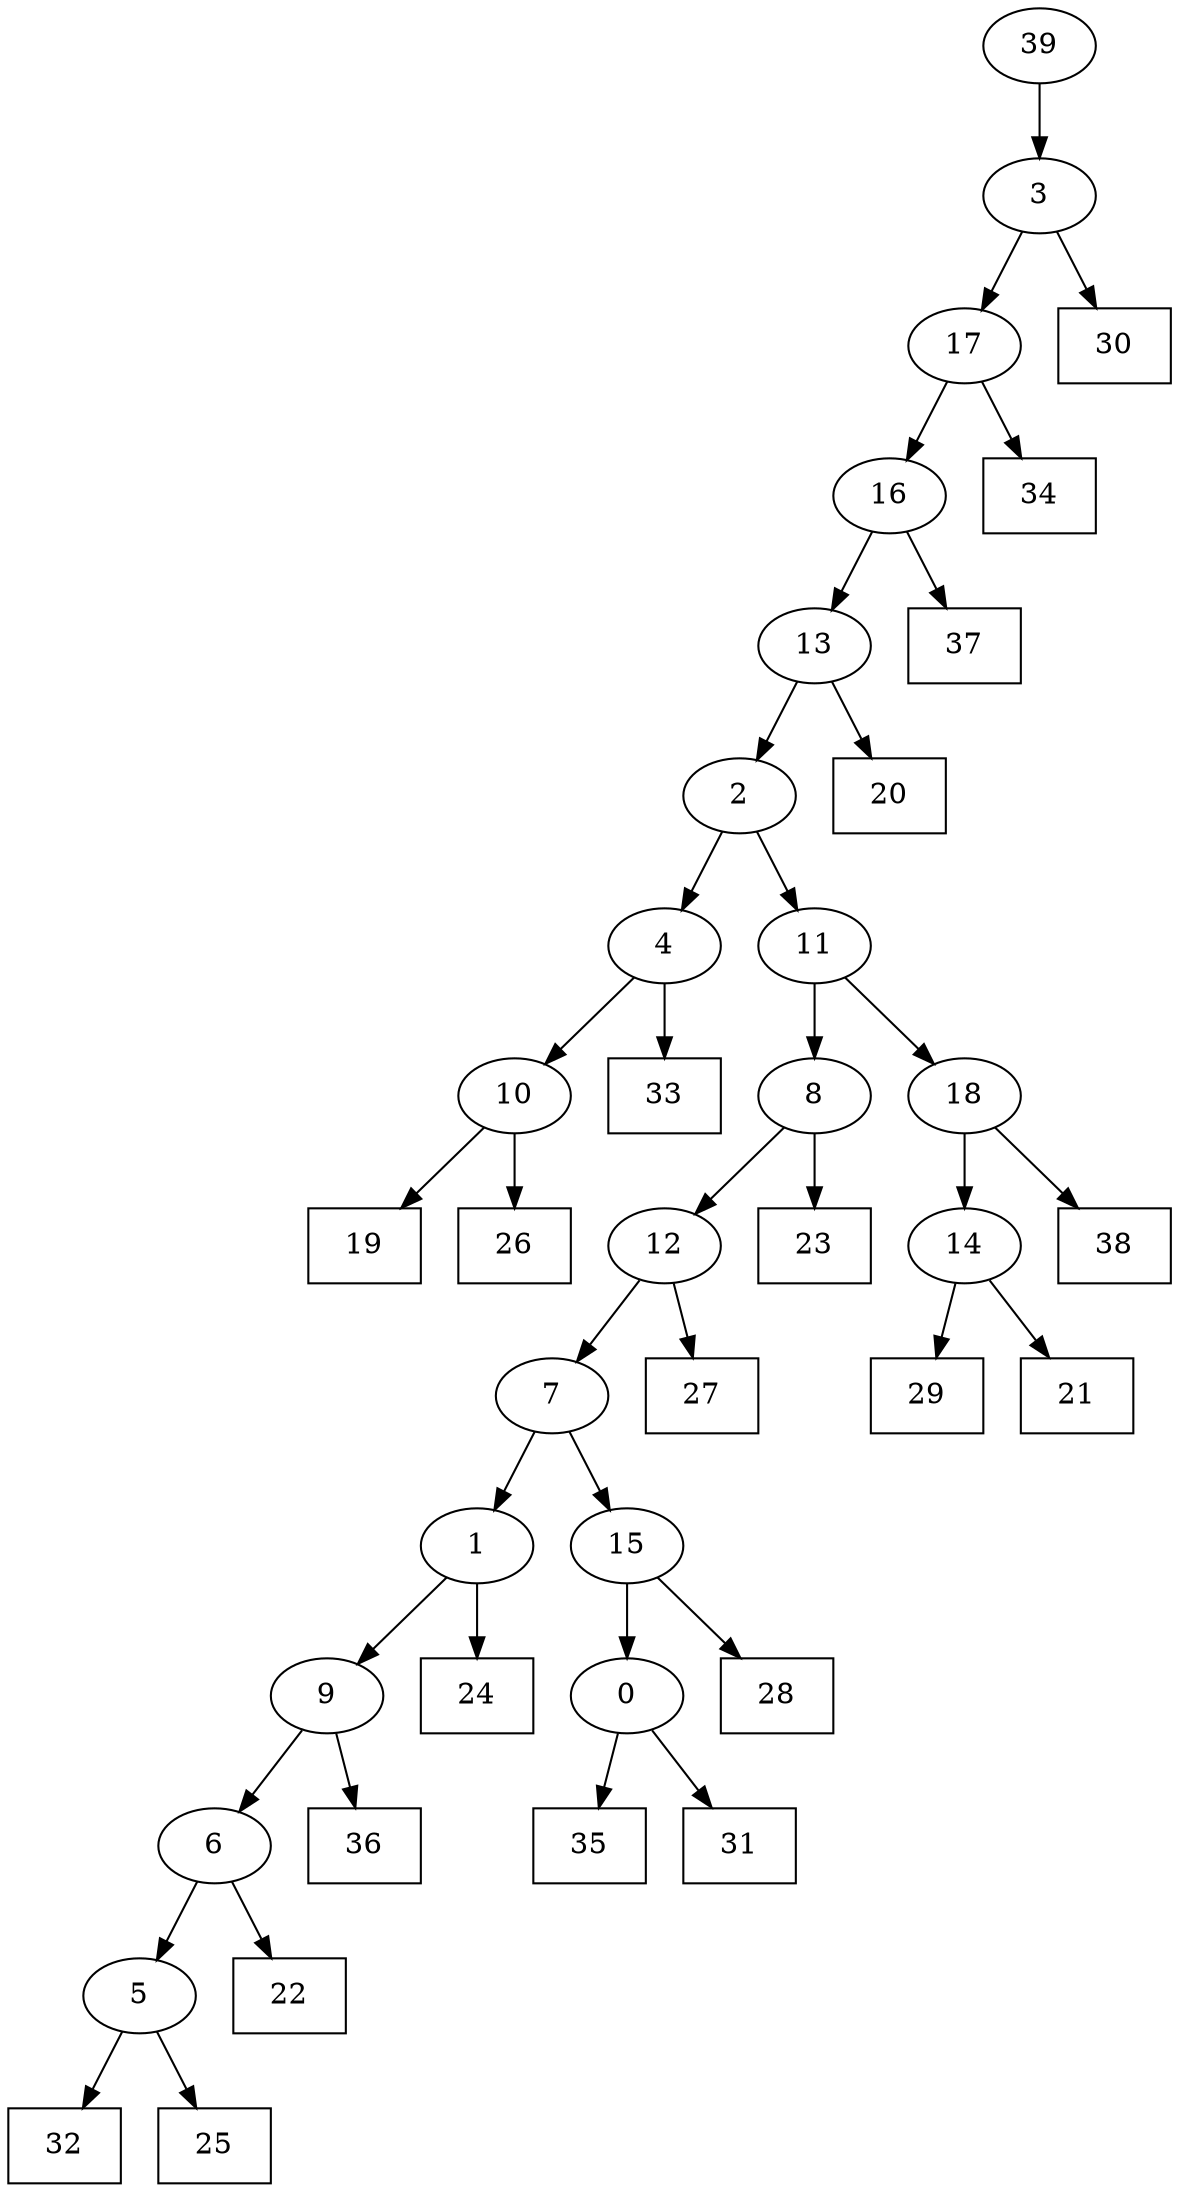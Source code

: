 digraph G {
0[label="0"];
1[label="1"];
2[label="2"];
3[label="3"];
4[label="4"];
5[label="5"];
6[label="6"];
7[label="7"];
8[label="8"];
9[label="9"];
10[label="10"];
11[label="11"];
12[label="12"];
13[label="13"];
14[label="14"];
15[label="15"];
16[label="16"];
17[label="17"];
18[label="18"];
19[shape=box,label="37"];
20[shape=box,label="30"];
21[shape=box,label="19"];
22[shape=box,label="32"];
23[shape=box,label="26"];
24[shape=box,label="38"];
25[shape=box,label="25"];
26[shape=box,label="36"];
27[shape=box,label="24"];
28[shape=box,label="35"];
29[shape=box,label="33"];
30[shape=box,label="23"];
31[shape=box,label="29"];
32[shape=box,label="20"];
33[shape=box,label="31"];
34[shape=box,label="34"];
35[shape=box,label="28"];
36[shape=box,label="21"];
37[shape=box,label="22"];
38[shape=box,label="27"];
39[label="39"];
14->31 ;
0->28 ;
18->24 ;
6->37 ;
5->22 ;
6->5 ;
4->29 ;
3->20 ;
5->25 ;
2->4 ;
7->15 ;
0->33 ;
17->16 ;
2->11 ;
8->30 ;
14->36 ;
16->19 ;
9->6 ;
4->10 ;
12->38 ;
10->23 ;
11->8 ;
8->12 ;
15->35 ;
10->21 ;
11->18 ;
18->14 ;
13->32 ;
9->26 ;
16->13 ;
13->2 ;
12->7 ;
1->9 ;
39->3 ;
3->17 ;
17->34 ;
15->0 ;
7->1 ;
1->27 ;
}
